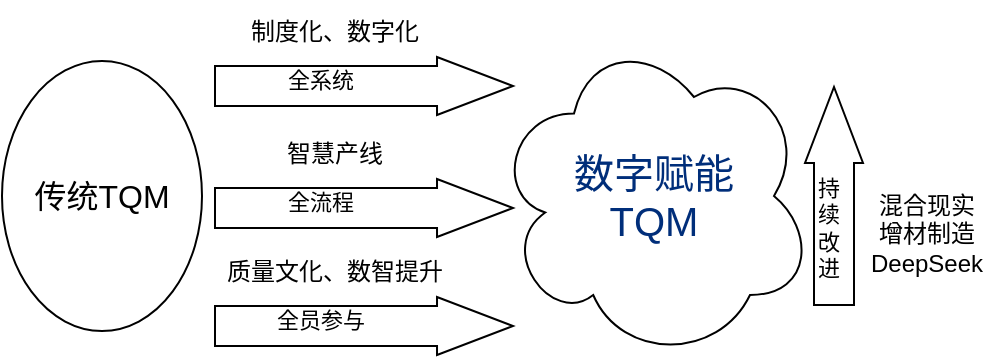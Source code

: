 <mxfile version="28.0.9">
  <diagram name="第 1 页" id="LAZ4N3uHstaVhRphAVza">
    <mxGraphModel dx="729" dy="535" grid="1" gridSize="10" guides="1" tooltips="1" connect="1" arrows="1" fold="1" page="1" pageScale="1" pageWidth="827" pageHeight="1169" math="0" shadow="0">
      <root>
        <mxCell id="0" />
        <mxCell id="1" parent="0" />
        <mxCell id="GIN5xh7GRkXWxgkUIPJn-1" value="传统TQM" style="ellipse;whiteSpace=wrap;html=1;fontSize=16;" vertex="1" parent="1">
          <mxGeometry x="124" y="187.5" width="100" height="135" as="geometry" />
        </mxCell>
        <mxCell id="GIN5xh7GRkXWxgkUIPJn-2" value="&lt;span style=&quot;color: light-dark(rgb(0, 46, 122), rgb(237, 237, 237));&quot;&gt;数字赋能&lt;/span&gt;&lt;div&gt;&lt;span style=&quot;color: light-dark(rgb(0, 46, 122), rgb(237, 237, 237));&quot;&gt;TQM&lt;/span&gt;&lt;/div&gt;" style="ellipse;shape=cloud;whiteSpace=wrap;html=1;fontSize=20;" vertex="1" parent="1">
          <mxGeometry x="370" y="172.5" width="160" height="165" as="geometry" />
        </mxCell>
        <mxCell id="GIN5xh7GRkXWxgkUIPJn-4" value="" style="shape=flexArrow;endArrow=classic;html=1;rounded=0;endWidth=8;endSize=12.33;width=20;" edge="1" parent="1">
          <mxGeometry width="50" height="50" relative="1" as="geometry">
            <mxPoint x="230" y="200" as="sourcePoint" />
            <mxPoint x="380" y="200" as="targetPoint" />
          </mxGeometry>
        </mxCell>
        <mxCell id="GIN5xh7GRkXWxgkUIPJn-6" value="全系统" style="edgeLabel;html=1;align=center;verticalAlign=middle;resizable=0;points=[];" vertex="1" connectable="0" parent="GIN5xh7GRkXWxgkUIPJn-4">
          <mxGeometry x="-0.291" y="3" relative="1" as="geometry">
            <mxPoint as="offset" />
          </mxGeometry>
        </mxCell>
        <mxCell id="GIN5xh7GRkXWxgkUIPJn-7" value="制度化、数字化" style="text;html=1;align=center;verticalAlign=middle;resizable=0;points=[];autosize=1;strokeColor=none;fillColor=none;" vertex="1" parent="1">
          <mxGeometry x="235" y="157.5" width="110" height="30" as="geometry" />
        </mxCell>
        <mxCell id="GIN5xh7GRkXWxgkUIPJn-8" value="" style="shape=flexArrow;endArrow=classic;html=1;rounded=0;endWidth=8;endSize=12.33;width=20;" edge="1" parent="1">
          <mxGeometry width="50" height="50" relative="1" as="geometry">
            <mxPoint x="230" y="261" as="sourcePoint" />
            <mxPoint x="380" y="261" as="targetPoint" />
          </mxGeometry>
        </mxCell>
        <mxCell id="GIN5xh7GRkXWxgkUIPJn-9" value="全流程" style="edgeLabel;html=1;align=center;verticalAlign=middle;resizable=0;points=[];" vertex="1" connectable="0" parent="GIN5xh7GRkXWxgkUIPJn-8">
          <mxGeometry x="-0.291" y="3" relative="1" as="geometry">
            <mxPoint as="offset" />
          </mxGeometry>
        </mxCell>
        <mxCell id="GIN5xh7GRkXWxgkUIPJn-10" value="智慧产线" style="text;html=1;align=center;verticalAlign=middle;resizable=0;points=[];autosize=1;strokeColor=none;fillColor=none;" vertex="1" parent="1">
          <mxGeometry x="255" y="218.5" width="70" height="30" as="geometry" />
        </mxCell>
        <mxCell id="GIN5xh7GRkXWxgkUIPJn-11" value="" style="shape=flexArrow;endArrow=classic;html=1;rounded=0;endWidth=8;endSize=12.33;width=20;" edge="1" parent="1">
          <mxGeometry width="50" height="50" relative="1" as="geometry">
            <mxPoint x="230" y="320" as="sourcePoint" />
            <mxPoint x="380" y="320" as="targetPoint" />
          </mxGeometry>
        </mxCell>
        <mxCell id="GIN5xh7GRkXWxgkUIPJn-12" value="全员参与" style="edgeLabel;html=1;align=center;verticalAlign=middle;resizable=0;points=[];" vertex="1" connectable="0" parent="GIN5xh7GRkXWxgkUIPJn-11">
          <mxGeometry x="-0.291" y="3" relative="1" as="geometry">
            <mxPoint as="offset" />
          </mxGeometry>
        </mxCell>
        <mxCell id="GIN5xh7GRkXWxgkUIPJn-13" value="质量文化、数智提升" style="text;html=1;align=center;verticalAlign=middle;resizable=0;points=[];autosize=1;strokeColor=none;fillColor=none;" vertex="1" parent="1">
          <mxGeometry x="225" y="277.5" width="130" height="30" as="geometry" />
        </mxCell>
        <mxCell id="GIN5xh7GRkXWxgkUIPJn-16" value="" style="shape=flexArrow;endArrow=classic;html=1;rounded=0;endWidth=8;endSize=12.33;width=20;" edge="1" parent="1">
          <mxGeometry width="50" height="50" relative="1" as="geometry">
            <mxPoint x="540" y="310" as="sourcePoint" />
            <mxPoint x="540" y="200" as="targetPoint" />
          </mxGeometry>
        </mxCell>
        <mxCell id="GIN5xh7GRkXWxgkUIPJn-17" value="持&lt;div&gt;续&lt;div&gt;改&lt;div&gt;进&lt;/div&gt;&lt;/div&gt;&lt;/div&gt;" style="edgeLabel;html=1;align=center;verticalAlign=middle;resizable=0;points=[];" vertex="1" connectable="0" parent="GIN5xh7GRkXWxgkUIPJn-16">
          <mxGeometry x="-0.291" y="3" relative="1" as="geometry">
            <mxPoint as="offset" />
          </mxGeometry>
        </mxCell>
        <mxCell id="GIN5xh7GRkXWxgkUIPJn-18" value="混合现实&lt;div&gt;增材制造&lt;/div&gt;&lt;div&gt;DeepSeek&lt;/div&gt;" style="text;html=1;align=center;verticalAlign=middle;resizable=0;points=[];autosize=1;strokeColor=none;fillColor=none;" vertex="1" parent="1">
          <mxGeometry x="546" y="244" width="80" height="60" as="geometry" />
        </mxCell>
      </root>
    </mxGraphModel>
  </diagram>
</mxfile>
